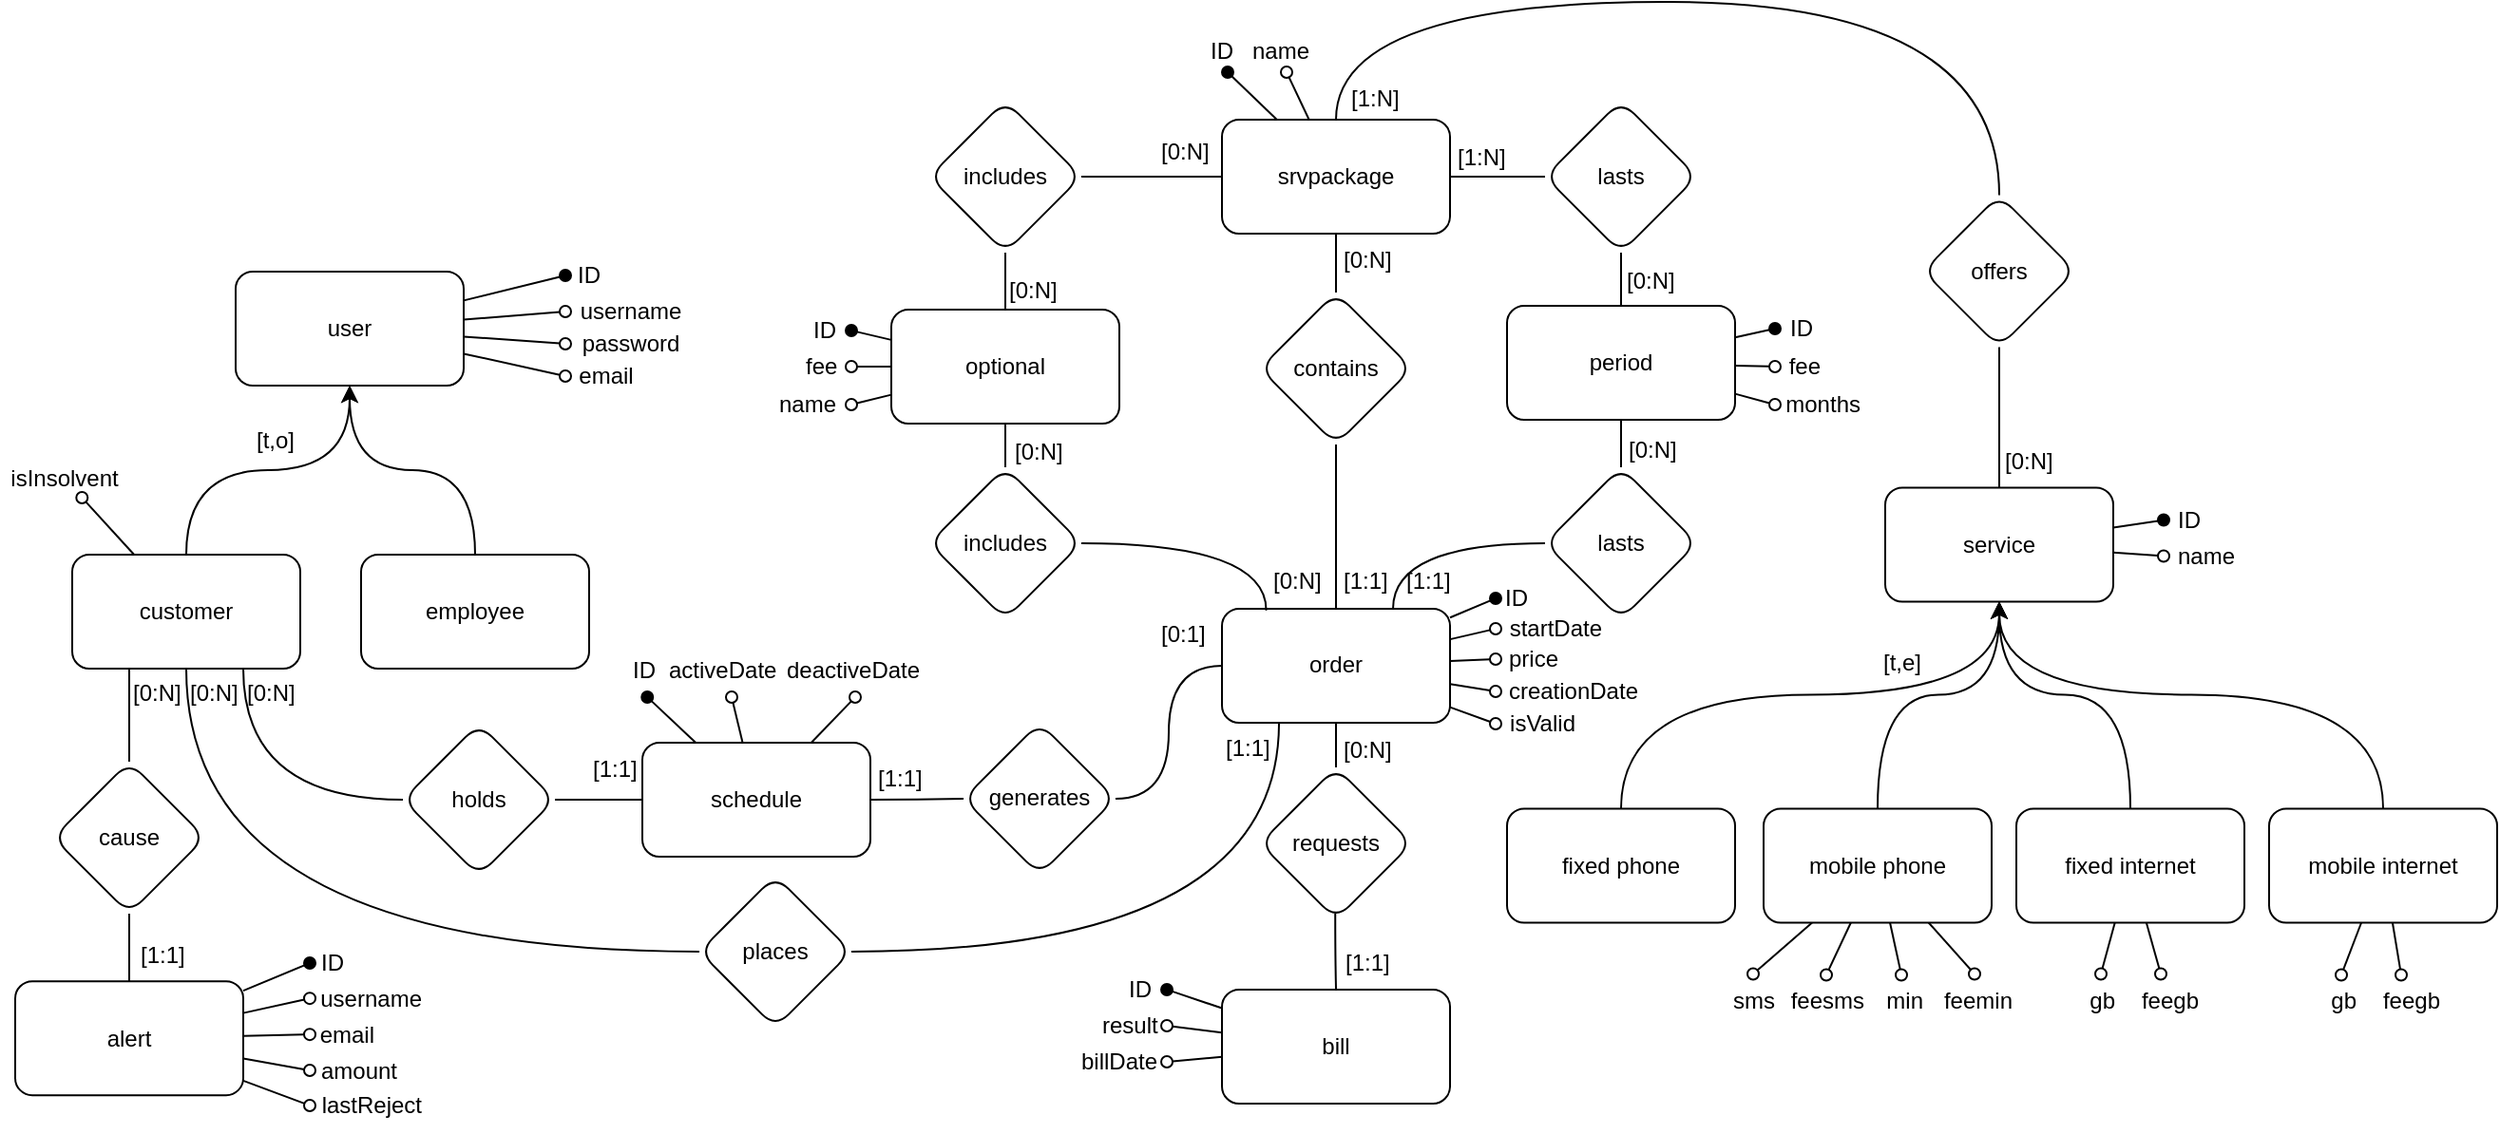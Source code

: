 <mxfile version="18.1.2" type="device"><diagram id="in1XAr53rjcwcbyY-bEj" name="Page-1"><mxGraphModel dx="1964" dy="2612" grid="0" gridSize="10" guides="1" tooltips="1" connect="1" arrows="1" fold="1" page="0" pageScale="1" pageWidth="827" pageHeight="1169" math="0" shadow="0"><root><mxCell id="0"/><mxCell id="1" parent="0"/><mxCell id="xmVivK7fEhIzidxXb6pP-28" style="edgeStyle=none;rounded=0;orthogonalLoop=1;jettySize=auto;html=1;entryX=0;entryY=0.5;entryDx=0;entryDy=0;endArrow=oval;endFill=1;sketch=0;" parent="1" source="wDjXMb7tnawbh3kvg1bC-4" target="xmVivK7fEhIzidxXb6pP-23" edge="1"><mxGeometry relative="1" as="geometry"/></mxCell><mxCell id="xmVivK7fEhIzidxXb6pP-32" value="" style="edgeStyle=none;rounded=0;orthogonalLoop=1;jettySize=auto;html=1;endArrow=oval;endFill=0;entryX=0;entryY=0.5;entryDx=0;entryDy=0;sketch=0;" parent="1" source="wDjXMb7tnawbh3kvg1bC-4" target="xmVivK7fEhIzidxXb6pP-29" edge="1"><mxGeometry relative="1" as="geometry"/></mxCell><mxCell id="xmVivK7fEhIzidxXb6pP-37" style="edgeStyle=none;rounded=0;orthogonalLoop=1;jettySize=auto;html=1;endArrow=oval;endFill=0;entryX=0;entryY=0.5;entryDx=0;entryDy=0;sketch=0;" parent="1" source="wDjXMb7tnawbh3kvg1bC-4" target="xmVivK7fEhIzidxXb6pP-34" edge="1"><mxGeometry relative="1" as="geometry"/></mxCell><mxCell id="xmVivK7fEhIzidxXb6pP-38" style="edgeStyle=none;rounded=0;orthogonalLoop=1;jettySize=auto;html=1;entryX=0;entryY=0.5;entryDx=0;entryDy=0;endArrow=oval;endFill=0;sketch=0;" parent="1" source="wDjXMb7tnawbh3kvg1bC-4" target="xmVivK7fEhIzidxXb6pP-35" edge="1"><mxGeometry relative="1" as="geometry"/></mxCell><mxCell id="wDjXMb7tnawbh3kvg1bC-4" value="user" style="rounded=1;whiteSpace=wrap;html=1;sketch=0;" parent="1" vertex="1"><mxGeometry x="102" y="-731" width="120" height="60" as="geometry"/></mxCell><mxCell id="wDjXMb7tnawbh3kvg1bC-11" style="edgeStyle=orthogonalEdgeStyle;rounded=1;orthogonalLoop=1;jettySize=auto;html=1;curved=1;sketch=0;" parent="1" source="wDjXMb7tnawbh3kvg1bC-5" target="wDjXMb7tnawbh3kvg1bC-4" edge="1"><mxGeometry relative="1" as="geometry"/></mxCell><mxCell id="xmVivK7fEhIzidxXb6pP-41" style="edgeStyle=none;rounded=0;orthogonalLoop=1;jettySize=auto;html=1;endArrow=oval;endFill=0;sketch=0;" parent="1" source="wDjXMb7tnawbh3kvg1bC-5" target="xmVivK7fEhIzidxXb6pP-40" edge="1"><mxGeometry relative="1" as="geometry"/></mxCell><mxCell id="wDjXMb7tnawbh3kvg1bC-5" value="customer" style="rounded=1;whiteSpace=wrap;html=1;sketch=0;" parent="1" vertex="1"><mxGeometry x="16" y="-582" width="120" height="60" as="geometry"/></mxCell><mxCell id="wDjXMb7tnawbh3kvg1bC-10" value="" style="edgeStyle=orthogonalEdgeStyle;rounded=1;orthogonalLoop=1;jettySize=auto;html=1;endArrow=classic;endFill=1;curved=1;sketch=0;" parent="1" source="wDjXMb7tnawbh3kvg1bC-6" target="wDjXMb7tnawbh3kvg1bC-4" edge="1"><mxGeometry relative="1" as="geometry"><mxPoint x="291" y="-214" as="targetPoint"/></mxGeometry></mxCell><mxCell id="xmVivK7fEhIzidxXb6pP-100" style="edgeStyle=none;rounded=0;orthogonalLoop=1;jettySize=auto;html=1;entryX=0.5;entryY=1;entryDx=0;entryDy=0;endArrow=oval;endFill=1;sketch=0;" parent="1" source="wDjXMb7tnawbh3kvg1bC-12" target="xmVivK7fEhIzidxXb6pP-97" edge="1"><mxGeometry relative="1" as="geometry"/></mxCell><mxCell id="xmVivK7fEhIzidxXb6pP-101" style="edgeStyle=none;rounded=0;orthogonalLoop=1;jettySize=auto;html=1;entryX=0.5;entryY=1;entryDx=0;entryDy=0;endArrow=oval;endFill=0;sketch=0;" parent="1" source="wDjXMb7tnawbh3kvg1bC-12" target="xmVivK7fEhIzidxXb6pP-98" edge="1"><mxGeometry relative="1" as="geometry"/></mxCell><mxCell id="nfv49SI2VfXVdlehEL5U-1" style="edgeStyle=orthogonalEdgeStyle;orthogonalLoop=1;jettySize=auto;html=1;curved=1;endArrow=none;endFill=0;exitX=0.5;exitY=0;exitDx=0;exitDy=0;sketch=0;" edge="1" parent="1" source="wDjXMb7tnawbh3kvg1bC-12" target="wDjXMb7tnawbh3kvg1bC-26"><mxGeometry relative="1" as="geometry"><Array as="points"><mxPoint x="681" y="-873"/><mxPoint x="1030" y="-873"/></Array></mxGeometry></mxCell><mxCell id="wDjXMb7tnawbh3kvg1bC-12" value="srvpackage" style="rounded=1;whiteSpace=wrap;html=1;sketch=0;" parent="1" vertex="1"><mxGeometry x="621" y="-811" width="120" height="60" as="geometry"/></mxCell><mxCell id="xmVivK7fEhIzidxXb6pP-110" style="rounded=0;sketch=0;orthogonalLoop=1;jettySize=auto;html=1;entryX=0;entryY=0.5;entryDx=0;entryDy=0;endArrow=oval;endFill=1;" parent="1" source="wDjXMb7tnawbh3kvg1bC-13" target="xmVivK7fEhIzidxXb6pP-107" edge="1"><mxGeometry relative="1" as="geometry"/></mxCell><mxCell id="xmVivK7fEhIzidxXb6pP-111" style="edgeStyle=none;rounded=0;sketch=0;orthogonalLoop=1;jettySize=auto;html=1;entryX=0;entryY=0.5;entryDx=0;entryDy=0;endArrow=oval;endFill=0;" parent="1" source="wDjXMb7tnawbh3kvg1bC-13" target="xmVivK7fEhIzidxXb6pP-109" edge="1"><mxGeometry relative="1" as="geometry"/></mxCell><mxCell id="wDjXMb7tnawbh3kvg1bC-13" value="service" style="rounded=1;whiteSpace=wrap;html=1;sketch=0;" parent="1" vertex="1"><mxGeometry x="970" y="-617.25" width="120" height="60" as="geometry"/></mxCell><mxCell id="xmVivK7fEhIzidxXb6pP-94" style="edgeStyle=none;rounded=0;orthogonalLoop=1;jettySize=auto;html=1;entryX=1;entryY=0.5;entryDx=0;entryDy=0;endArrow=oval;endFill=1;sketch=0;" parent="1" source="wDjXMb7tnawbh3kvg1bC-14" target="xmVivK7fEhIzidxXb6pP-91" edge="1"><mxGeometry relative="1" as="geometry"/></mxCell><mxCell id="xmVivK7fEhIzidxXb6pP-95" style="edgeStyle=none;rounded=0;orthogonalLoop=1;jettySize=auto;html=1;entryX=1;entryY=0.5;entryDx=0;entryDy=0;endArrow=oval;endFill=0;sketch=0;" parent="1" source="wDjXMb7tnawbh3kvg1bC-14" target="xmVivK7fEhIzidxXb6pP-93" edge="1"><mxGeometry relative="1" as="geometry"/></mxCell><mxCell id="xmVivK7fEhIzidxXb6pP-96" style="edgeStyle=none;rounded=0;orthogonalLoop=1;jettySize=auto;html=1;entryX=1;entryY=0.5;entryDx=0;entryDy=0;endArrow=oval;endFill=0;sketch=0;" parent="1" source="wDjXMb7tnawbh3kvg1bC-14" target="xmVivK7fEhIzidxXb6pP-92" edge="1"><mxGeometry relative="1" as="geometry"/></mxCell><mxCell id="wDjXMb7tnawbh3kvg1bC-14" value="optional" style="rounded=1;whiteSpace=wrap;html=1;sketch=0;" parent="1" vertex="1"><mxGeometry x="447" y="-711" width="120" height="60" as="geometry"/></mxCell><mxCell id="xmVivK7fEhIzidxXb6pP-84" style="edgeStyle=none;rounded=0;orthogonalLoop=1;jettySize=auto;html=1;entryX=0;entryY=0.5;entryDx=0;entryDy=0;endArrow=oval;endFill=1;sketch=0;" parent="1" source="wDjXMb7tnawbh3kvg1bC-15" target="xmVivK7fEhIzidxXb6pP-81" edge="1"><mxGeometry relative="1" as="geometry"/></mxCell><mxCell id="xmVivK7fEhIzidxXb6pP-85" style="edgeStyle=none;rounded=0;orthogonalLoop=1;jettySize=auto;html=1;entryX=0;entryY=0.5;entryDx=0;entryDy=0;endArrow=oval;endFill=0;sketch=0;" parent="1" source="wDjXMb7tnawbh3kvg1bC-15" target="xmVivK7fEhIzidxXb6pP-82" edge="1"><mxGeometry relative="1" as="geometry"/></mxCell><mxCell id="xmVivK7fEhIzidxXb6pP-86" style="edgeStyle=none;rounded=0;orthogonalLoop=1;jettySize=auto;html=1;entryX=0;entryY=0.5;entryDx=0;entryDy=0;endArrow=oval;endFill=0;sketch=0;" parent="1" source="wDjXMb7tnawbh3kvg1bC-15" target="xmVivK7fEhIzidxXb6pP-83" edge="1"><mxGeometry relative="1" as="geometry"/></mxCell><mxCell id="wDjXMb7tnawbh3kvg1bC-15" value="period" style="rounded=1;whiteSpace=wrap;html=1;sketch=0;" parent="1" vertex="1"><mxGeometry x="771" y="-713" width="120" height="60" as="geometry"/></mxCell><mxCell id="wDjXMb7tnawbh3kvg1bC-35" value="" style="edgeStyle=orthogonalEdgeStyle;rounded=1;orthogonalLoop=1;jettySize=auto;html=1;endArrow=none;endFill=0;exitX=0.75;exitY=0;exitDx=0;exitDy=0;curved=1;sketch=0;" parent="1" source="wDjXMb7tnawbh3kvg1bC-17" target="wDjXMb7tnawbh3kvg1bC-34" edge="1"><mxGeometry relative="1" as="geometry"><mxPoint x="741" y="-588" as="sourcePoint"/></mxGeometry></mxCell><mxCell id="wDjXMb7tnawbh3kvg1bC-41" value="" style="edgeStyle=orthogonalEdgeStyle;rounded=1;orthogonalLoop=1;jettySize=auto;html=1;endArrow=none;endFill=0;curved=1;sketch=0;" parent="1" source="wDjXMb7tnawbh3kvg1bC-17" target="wDjXMb7tnawbh3kvg1bC-40" edge="1"><mxGeometry relative="1" as="geometry"><mxPoint x="680.957" y="-618" as="sourcePoint"/></mxGeometry></mxCell><mxCell id="xmVivK7fEhIzidxXb6pP-74" style="edgeStyle=none;rounded=0;orthogonalLoop=1;jettySize=auto;html=1;entryX=0;entryY=0.5;entryDx=0;entryDy=0;endArrow=oval;endFill=1;sketch=0;" parent="1" source="wDjXMb7tnawbh3kvg1bC-17" target="xmVivK7fEhIzidxXb6pP-66" edge="1"><mxGeometry relative="1" as="geometry"/></mxCell><mxCell id="xmVivK7fEhIzidxXb6pP-77" style="edgeStyle=none;rounded=0;orthogonalLoop=1;jettySize=auto;html=1;entryX=0;entryY=0.5;entryDx=0;entryDy=0;endArrow=oval;endFill=0;sketch=0;" parent="1" source="wDjXMb7tnawbh3kvg1bC-17" target="xmVivK7fEhIzidxXb6pP-68" edge="1"><mxGeometry relative="1" as="geometry"/></mxCell><mxCell id="xmVivK7fEhIzidxXb6pP-78" style="edgeStyle=none;rounded=0;orthogonalLoop=1;jettySize=auto;html=1;entryX=0;entryY=0.5;entryDx=0;entryDy=0;endArrow=oval;endFill=0;sketch=0;" parent="1" source="wDjXMb7tnawbh3kvg1bC-17" target="xmVivK7fEhIzidxXb6pP-69" edge="1"><mxGeometry relative="1" as="geometry"/></mxCell><mxCell id="xmVivK7fEhIzidxXb6pP-79" style="edgeStyle=none;rounded=0;orthogonalLoop=1;jettySize=auto;html=1;entryX=0;entryY=0.5;entryDx=0;entryDy=0;endArrow=oval;endFill=0;sketch=0;" parent="1" source="wDjXMb7tnawbh3kvg1bC-17" target="xmVivK7fEhIzidxXb6pP-70" edge="1"><mxGeometry relative="1" as="geometry"/></mxCell><mxCell id="xmVivK7fEhIzidxXb6pP-80" style="edgeStyle=none;rounded=0;orthogonalLoop=1;jettySize=auto;html=1;entryX=0;entryY=0.5;entryDx=0;entryDy=0;endArrow=oval;endFill=0;sketch=0;" parent="1" source="wDjXMb7tnawbh3kvg1bC-17" target="xmVivK7fEhIzidxXb6pP-73" edge="1"><mxGeometry relative="1" as="geometry"/></mxCell><mxCell id="wDjXMb7tnawbh3kvg1bC-17" value="order" style="rounded=1;whiteSpace=wrap;html=1;sketch=0;" parent="1" vertex="1"><mxGeometry x="621.01" y="-553.51" width="120" height="60" as="geometry"/></mxCell><mxCell id="xmVivK7fEhIzidxXb6pP-58" style="edgeStyle=none;rounded=0;orthogonalLoop=1;jettySize=auto;html=1;entryX=1;entryY=0.5;entryDx=0;entryDy=0;endArrow=oval;endFill=1;sketch=0;" parent="1" source="wDjXMb7tnawbh3kvg1bC-19" target="xmVivK7fEhIzidxXb6pP-54" edge="1"><mxGeometry relative="1" as="geometry"/></mxCell><mxCell id="xmVivK7fEhIzidxXb6pP-59" style="edgeStyle=none;rounded=0;orthogonalLoop=1;jettySize=auto;html=1;endArrow=oval;endFill=0;entryX=1;entryY=0.5;entryDx=0;entryDy=0;sketch=0;" parent="1" source="wDjXMb7tnawbh3kvg1bC-19" target="xmVivK7fEhIzidxXb6pP-55" edge="1"><mxGeometry relative="1" as="geometry"/></mxCell><mxCell id="xmVivK7fEhIzidxXb6pP-60" style="edgeStyle=none;rounded=0;orthogonalLoop=1;jettySize=auto;html=1;entryX=1;entryY=0.5;entryDx=0;entryDy=0;endArrow=oval;endFill=0;sketch=0;" parent="1" source="wDjXMb7tnawbh3kvg1bC-19" target="xmVivK7fEhIzidxXb6pP-57" edge="1"><mxGeometry relative="1" as="geometry"/></mxCell><mxCell id="wDjXMb7tnawbh3kvg1bC-19" value="bill" style="rounded=1;whiteSpace=wrap;html=1;sketch=0;" parent="1" vertex="1"><mxGeometry x="621.01" y="-353" width="120" height="60" as="geometry"/></mxCell><mxCell id="wDjXMb7tnawbh3kvg1bC-25" value="" style="edgeStyle=orthogonalEdgeStyle;rounded=1;orthogonalLoop=1;jettySize=auto;html=1;endArrow=none;endFill=0;curved=1;sketch=0;" parent="1" source="wDjXMb7tnawbh3kvg1bC-23" target="wDjXMb7tnawbh3kvg1bC-15" edge="1"><mxGeometry relative="1" as="geometry"/></mxCell><mxCell id="wDjXMb7tnawbh3kvg1bC-30" value="" style="edgeStyle=orthogonalEdgeStyle;rounded=1;orthogonalLoop=1;jettySize=auto;html=1;endArrow=none;endFill=0;curved=1;sketch=0;" parent="1" source="wDjXMb7tnawbh3kvg1bC-23" target="wDjXMb7tnawbh3kvg1bC-12" edge="1"><mxGeometry relative="1" as="geometry"><mxPoint x="784" y="-861" as="targetPoint"/></mxGeometry></mxCell><mxCell id="wDjXMb7tnawbh3kvg1bC-23" value="lasts" style="rhombus;whiteSpace=wrap;html=1;rounded=1;sketch=0;" parent="1" vertex="1"><mxGeometry x="791" y="-821" width="80" height="80" as="geometry"/></mxCell><mxCell id="wDjXMb7tnawbh3kvg1bC-108" style="edgeStyle=orthogonalEdgeStyle;rounded=1;orthogonalLoop=1;jettySize=auto;html=1;endArrow=none;endFill=0;curved=1;sketch=0;" parent="1" source="wDjXMb7tnawbh3kvg1bC-26" target="wDjXMb7tnawbh3kvg1bC-13" edge="1"><mxGeometry relative="1" as="geometry"/></mxCell><mxCell id="wDjXMb7tnawbh3kvg1bC-26" value="offers" style="rhombus;whiteSpace=wrap;html=1;rounded=1;sketch=0;" parent="1" vertex="1"><mxGeometry x="990" y="-771.25" width="80" height="80" as="geometry"/></mxCell><mxCell id="wDjXMb7tnawbh3kvg1bC-32" style="edgeStyle=orthogonalEdgeStyle;rounded=1;orthogonalLoop=1;jettySize=auto;html=1;endArrow=none;endFill=0;curved=1;sketch=0;" parent="1" source="wDjXMb7tnawbh3kvg1bC-31" target="wDjXMb7tnawbh3kvg1bC-12" edge="1"><mxGeometry relative="1" as="geometry"/></mxCell><mxCell id="wDjXMb7tnawbh3kvg1bC-33" style="edgeStyle=orthogonalEdgeStyle;rounded=1;orthogonalLoop=1;jettySize=auto;html=1;endArrow=none;endFill=0;curved=1;sketch=0;" parent="1" source="wDjXMb7tnawbh3kvg1bC-31" target="wDjXMb7tnawbh3kvg1bC-14" edge="1"><mxGeometry relative="1" as="geometry"/></mxCell><mxCell id="wDjXMb7tnawbh3kvg1bC-31" value="includes" style="rhombus;whiteSpace=wrap;html=1;rounded=1;sketch=0;" parent="1" vertex="1"><mxGeometry x="467" y="-821" width="80" height="80" as="geometry"/></mxCell><mxCell id="wDjXMb7tnawbh3kvg1bC-36" style="edgeStyle=orthogonalEdgeStyle;rounded=1;orthogonalLoop=1;jettySize=auto;html=1;endArrow=none;endFill=0;curved=1;sketch=0;" parent="1" source="wDjXMb7tnawbh3kvg1bC-34" target="wDjXMb7tnawbh3kvg1bC-15" edge="1"><mxGeometry relative="1" as="geometry"/></mxCell><mxCell id="wDjXMb7tnawbh3kvg1bC-34" value="lasts" style="rhombus;whiteSpace=wrap;html=1;rounded=1;sketch=0;" parent="1" vertex="1"><mxGeometry x="791" y="-628" width="80" height="80" as="geometry"/></mxCell><mxCell id="wDjXMb7tnawbh3kvg1bC-39" style="edgeStyle=orthogonalEdgeStyle;rounded=1;orthogonalLoop=1;jettySize=auto;html=1;endArrow=none;endFill=0;entryX=0.194;entryY=0.014;entryDx=0;entryDy=0;entryPerimeter=0;curved=1;sketch=0;" parent="1" source="wDjXMb7tnawbh3kvg1bC-37" target="wDjXMb7tnawbh3kvg1bC-17" edge="1"><mxGeometry relative="1" as="geometry"><mxPoint x="621" y="-588" as="targetPoint"/></mxGeometry></mxCell><mxCell id="wDjXMb7tnawbh3kvg1bC-75" style="edgeStyle=orthogonalEdgeStyle;rounded=1;orthogonalLoop=1;jettySize=auto;html=1;endArrow=none;endFill=0;curved=1;sketch=0;" parent="1" source="wDjXMb7tnawbh3kvg1bC-37" target="wDjXMb7tnawbh3kvg1bC-14" edge="1"><mxGeometry relative="1" as="geometry"/></mxCell><mxCell id="wDjXMb7tnawbh3kvg1bC-37" value="includes" style="rhombus;whiteSpace=wrap;html=1;rounded=1;sketch=0;direction=south;" parent="1" vertex="1"><mxGeometry x="467" y="-628" width="80" height="80" as="geometry"/></mxCell><mxCell id="wDjXMb7tnawbh3kvg1bC-42" style="edgeStyle=orthogonalEdgeStyle;rounded=1;orthogonalLoop=1;jettySize=auto;html=1;endArrow=none;endFill=0;curved=1;sketch=0;" parent="1" source="wDjXMb7tnawbh3kvg1bC-40" target="wDjXMb7tnawbh3kvg1bC-12" edge="1"><mxGeometry relative="1" as="geometry"/></mxCell><mxCell id="wDjXMb7tnawbh3kvg1bC-40" value="contains" style="rhombus;whiteSpace=wrap;html=1;rounded=1;sketch=0;" parent="1" vertex="1"><mxGeometry x="641" y="-720" width="80" height="80" as="geometry"/></mxCell><mxCell id="wDjXMb7tnawbh3kvg1bC-111" style="edgeStyle=orthogonalEdgeStyle;rounded=1;orthogonalLoop=1;jettySize=auto;html=1;endArrow=none;endFill=0;curved=1;sketch=0;" parent="1" source="wDjXMb7tnawbh3kvg1bC-43" target="wDjXMb7tnawbh3kvg1bC-5" edge="1"><mxGeometry relative="1" as="geometry"/></mxCell><mxCell id="wDjXMb7tnawbh3kvg1bC-113" style="edgeStyle=orthogonalEdgeStyle;rounded=1;orthogonalLoop=1;jettySize=auto;html=1;endArrow=none;endFill=0;entryX=0.25;entryY=1;entryDx=0;entryDy=0;curved=1;sketch=0;" parent="1" source="wDjXMb7tnawbh3kvg1bC-43" target="wDjXMb7tnawbh3kvg1bC-17" edge="1"><mxGeometry relative="1" as="geometry"/></mxCell><mxCell id="wDjXMb7tnawbh3kvg1bC-43" value="places" style="rhombus;whiteSpace=wrap;html=1;rounded=1;sketch=0;" parent="1" vertex="1"><mxGeometry x="346" y="-413" width="80" height="80" as="geometry"/></mxCell><mxCell id="wDjXMb7tnawbh3kvg1bC-51" value="" style="edgeStyle=orthogonalEdgeStyle;rounded=1;orthogonalLoop=1;jettySize=auto;html=1;endArrow=none;endFill=0;curved=1;sketch=0;entryX=0.5;entryY=0;entryDx=0;entryDy=0;exitX=0.495;exitY=0.961;exitDx=0;exitDy=0;exitPerimeter=0;" parent="1" source="wDjXMb7tnawbh3kvg1bC-49" target="wDjXMb7tnawbh3kvg1bC-19" edge="1"><mxGeometry relative="1" as="geometry"><mxPoint x="635" y="-369" as="sourcePoint"/></mxGeometry></mxCell><mxCell id="wDjXMb7tnawbh3kvg1bC-114" style="edgeStyle=orthogonalEdgeStyle;rounded=1;orthogonalLoop=1;jettySize=auto;html=1;endArrow=none;endFill=0;curved=1;sketch=0;" parent="1" source="wDjXMb7tnawbh3kvg1bC-49" target="wDjXMb7tnawbh3kvg1bC-17" edge="1"><mxGeometry relative="1" as="geometry"/></mxCell><mxCell id="wDjXMb7tnawbh3kvg1bC-49" value="requests" style="rhombus;whiteSpace=wrap;html=1;rounded=1;sketch=0;" parent="1" vertex="1"><mxGeometry x="641.01" y="-470" width="80" height="80" as="geometry"/></mxCell><mxCell id="wDjXMb7tnawbh3kvg1bC-132" style="edgeStyle=orthogonalEdgeStyle;rounded=1;orthogonalLoop=1;jettySize=auto;html=1;endArrow=none;endFill=0;entryX=0;entryY=0.5;entryDx=0;entryDy=0;curved=1;sketch=0;" parent="1" source="wDjXMb7tnawbh3kvg1bC-52" target="wDjXMb7tnawbh3kvg1bC-17" edge="1"><mxGeometry relative="1" as="geometry"><mxPoint x="626" y="-416" as="targetPoint"/></mxGeometry></mxCell><mxCell id="wDjXMb7tnawbh3kvg1bC-52" value="generates" style="rhombus;whiteSpace=wrap;html=1;rounded=1;sketch=0;" parent="1" vertex="1"><mxGeometry x="485" y="-493.51" width="80" height="80" as="geometry"/></mxCell><mxCell id="wDjXMb7tnawbh3kvg1bC-117" style="edgeStyle=orthogonalEdgeStyle;rounded=1;orthogonalLoop=1;jettySize=auto;html=1;endArrow=none;endFill=0;curved=1;sketch=0;" parent="1" source="wDjXMb7tnawbh3kvg1bC-54" target="wDjXMb7tnawbh3kvg1bC-52" edge="1"><mxGeometry relative="1" as="geometry"/></mxCell><mxCell id="xmVivK7fEhIzidxXb6pP-63" style="edgeStyle=none;rounded=0;orthogonalLoop=1;jettySize=auto;html=1;entryX=0.5;entryY=1;entryDx=0;entryDy=0;endArrow=oval;endFill=1;sketch=0;" parent="1" source="wDjXMb7tnawbh3kvg1bC-54" target="xmVivK7fEhIzidxXb6pP-56" edge="1"><mxGeometry relative="1" as="geometry"/></mxCell><mxCell id="xmVivK7fEhIzidxXb6pP-64" style="edgeStyle=none;rounded=0;orthogonalLoop=1;jettySize=auto;html=1;endArrow=oval;endFill=0;sketch=0;" parent="1" source="wDjXMb7tnawbh3kvg1bC-54" target="xmVivK7fEhIzidxXb6pP-61" edge="1"><mxGeometry relative="1" as="geometry"/></mxCell><mxCell id="xmVivK7fEhIzidxXb6pP-65" style="edgeStyle=none;rounded=0;orthogonalLoop=1;jettySize=auto;html=1;entryX=0.5;entryY=1;entryDx=0;entryDy=0;endArrow=oval;endFill=0;sketch=0;" parent="1" source="wDjXMb7tnawbh3kvg1bC-54" target="xmVivK7fEhIzidxXb6pP-62" edge="1"><mxGeometry relative="1" as="geometry"/></mxCell><mxCell id="wDjXMb7tnawbh3kvg1bC-54" value="schedule" style="whiteSpace=wrap;html=1;rounded=1;sketch=0;" parent="1" vertex="1"><mxGeometry x="316" y="-483" width="120" height="60" as="geometry"/></mxCell><mxCell id="wDjXMb7tnawbh3kvg1bC-58" style="edgeStyle=orthogonalEdgeStyle;rounded=1;orthogonalLoop=1;jettySize=auto;html=1;endArrow=none;endFill=0;curved=1;sketch=0;" parent="1" source="wDjXMb7tnawbh3kvg1bC-56" target="wDjXMb7tnawbh3kvg1bC-54" edge="1"><mxGeometry relative="1" as="geometry"/></mxCell><mxCell id="wDjXMb7tnawbh3kvg1bC-133" style="edgeStyle=orthogonalEdgeStyle;rounded=1;orthogonalLoop=1;jettySize=auto;html=1;entryX=0.75;entryY=1;entryDx=0;entryDy=0;endArrow=none;endFill=0;curved=1;sketch=0;" parent="1" source="wDjXMb7tnawbh3kvg1bC-56" target="wDjXMb7tnawbh3kvg1bC-5" edge="1"><mxGeometry relative="1" as="geometry"/></mxCell><mxCell id="wDjXMb7tnawbh3kvg1bC-56" value="holds" style="rhombus;whiteSpace=wrap;html=1;rounded=1;sketch=0;" parent="1" vertex="1"><mxGeometry x="190" y="-493" width="80" height="80" as="geometry"/></mxCell><mxCell id="wDjXMb7tnawbh3kvg1bC-66" value="" style="edgeStyle=orthogonalEdgeStyle;rounded=1;orthogonalLoop=1;jettySize=auto;html=1;endArrow=none;endFill=0;curved=1;sketch=0;exitX=0.5;exitY=0;exitDx=0;exitDy=0;" parent="1" source="wDjXMb7tnawbh3kvg1bC-61" target="wDjXMb7tnawbh3kvg1bC-65" edge="1"><mxGeometry relative="1" as="geometry"/></mxCell><mxCell id="xmVivK7fEhIzidxXb6pP-49" style="edgeStyle=none;rounded=0;orthogonalLoop=1;jettySize=auto;html=1;entryX=0;entryY=0.5;entryDx=0;entryDy=0;endArrow=oval;endFill=1;sketch=0;" parent="1" source="wDjXMb7tnawbh3kvg1bC-61" target="xmVivK7fEhIzidxXb6pP-47" edge="1"><mxGeometry relative="1" as="geometry"/></mxCell><mxCell id="xmVivK7fEhIzidxXb6pP-50" style="edgeStyle=none;rounded=0;orthogonalLoop=1;jettySize=auto;html=1;endArrow=oval;endFill=0;entryX=0;entryY=0.5;entryDx=0;entryDy=0;sketch=0;" parent="1" source="wDjXMb7tnawbh3kvg1bC-61" target="xmVivK7fEhIzidxXb6pP-43" edge="1"><mxGeometry relative="1" as="geometry"/></mxCell><mxCell id="xmVivK7fEhIzidxXb6pP-51" style="edgeStyle=none;rounded=0;orthogonalLoop=1;jettySize=auto;html=1;entryX=0;entryY=0.5;entryDx=0;entryDy=0;endArrow=oval;endFill=0;sketch=0;" parent="1" source="wDjXMb7tnawbh3kvg1bC-61" target="xmVivK7fEhIzidxXb6pP-48" edge="1"><mxGeometry relative="1" as="geometry"/></mxCell><mxCell id="xmVivK7fEhIzidxXb6pP-52" style="edgeStyle=none;rounded=0;orthogonalLoop=1;jettySize=auto;html=1;entryX=0;entryY=0.5;entryDx=0;entryDy=0;endArrow=oval;endFill=0;sketch=0;" parent="1" source="wDjXMb7tnawbh3kvg1bC-61" target="xmVivK7fEhIzidxXb6pP-44" edge="1"><mxGeometry relative="1" as="geometry"/></mxCell><mxCell id="xmVivK7fEhIzidxXb6pP-53" style="edgeStyle=none;rounded=0;orthogonalLoop=1;jettySize=auto;html=1;endArrow=oval;endFill=0;entryX=0;entryY=0.5;entryDx=0;entryDy=0;sketch=0;" parent="1" source="wDjXMb7tnawbh3kvg1bC-61" target="xmVivK7fEhIzidxXb6pP-45" edge="1"><mxGeometry relative="1" as="geometry"/></mxCell><mxCell id="wDjXMb7tnawbh3kvg1bC-61" value="alert" style="whiteSpace=wrap;html=1;rounded=1;sketch=0;" parent="1" vertex="1"><mxGeometry x="-14.0" y="-357.42" width="120" height="60" as="geometry"/></mxCell><mxCell id="wDjXMb7tnawbh3kvg1bC-134" style="edgeStyle=orthogonalEdgeStyle;rounded=1;orthogonalLoop=1;jettySize=auto;html=1;entryX=0.25;entryY=1;entryDx=0;entryDy=0;endArrow=none;endFill=0;curved=1;sketch=0;" parent="1" source="wDjXMb7tnawbh3kvg1bC-65" target="wDjXMb7tnawbh3kvg1bC-5" edge="1"><mxGeometry relative="1" as="geometry"/></mxCell><mxCell id="wDjXMb7tnawbh3kvg1bC-65" value="cause" style="rhombus;whiteSpace=wrap;html=1;rounded=1;sketch=0;" parent="1" vertex="1"><mxGeometry x="6" y="-473" width="80" height="80" as="geometry"/></mxCell><mxCell id="wDjXMb7tnawbh3kvg1bC-6" value="employee" style="rounded=1;whiteSpace=wrap;html=1;sketch=0;" parent="1" vertex="1"><mxGeometry x="168" y="-582" width="120" height="60" as="geometry"/></mxCell><mxCell id="xmVivK7fEhIzidxXb6pP-103" style="edgeStyle=orthogonalEdgeStyle;curved=1;rounded=0;sketch=0;orthogonalLoop=1;jettySize=auto;html=1;endArrow=classic;endFill=1;" parent="1" source="wDjXMb7tnawbh3kvg1bC-82" target="wDjXMb7tnawbh3kvg1bC-13" edge="1"><mxGeometry relative="1" as="geometry"><Array as="points"><mxPoint x="831" y="-508.25"/><mxPoint x="1030" y="-508.25"/></Array></mxGeometry></mxCell><mxCell id="wDjXMb7tnawbh3kvg1bC-82" value="fixed phone" style="rounded=1;whiteSpace=wrap;html=1;sketch=0;" parent="1" vertex="1"><mxGeometry x="771" y="-448.25" width="120" height="60" as="geometry"/></mxCell><mxCell id="xmVivK7fEhIzidxXb6pP-102" style="edgeStyle=orthogonalEdgeStyle;rounded=0;orthogonalLoop=1;jettySize=auto;html=1;endArrow=classic;endFill=1;sketch=0;curved=1;" parent="1" source="wDjXMb7tnawbh3kvg1bC-84" target="wDjXMb7tnawbh3kvg1bC-13" edge="1"><mxGeometry relative="1" as="geometry"><Array as="points"><mxPoint x="966" y="-508.25"/><mxPoint x="1030" y="-508.25"/></Array></mxGeometry></mxCell><mxCell id="xmVivK7fEhIzidxXb6pP-123" style="edgeStyle=none;rounded=0;sketch=0;orthogonalLoop=1;jettySize=auto;html=1;entryX=0.5;entryY=0;entryDx=0;entryDy=0;endArrow=oval;endFill=0;" parent="1" source="wDjXMb7tnawbh3kvg1bC-84" target="xmVivK7fEhIzidxXb6pP-106" edge="1"><mxGeometry relative="1" as="geometry"/></mxCell><mxCell id="xmVivK7fEhIzidxXb6pP-124" style="edgeStyle=none;rounded=0;sketch=0;orthogonalLoop=1;jettySize=auto;html=1;entryX=0.5;entryY=0;entryDx=0;entryDy=0;endArrow=oval;endFill=0;" parent="1" source="wDjXMb7tnawbh3kvg1bC-84" target="xmVivK7fEhIzidxXb6pP-118" edge="1"><mxGeometry relative="1" as="geometry"/></mxCell><mxCell id="xmVivK7fEhIzidxXb6pP-127" style="edgeStyle=none;rounded=0;sketch=0;orthogonalLoop=1;jettySize=auto;html=1;entryX=0.5;entryY=0;entryDx=0;entryDy=0;endArrow=oval;endFill=0;" parent="1" source="wDjXMb7tnawbh3kvg1bC-84" target="xmVivK7fEhIzidxXb6pP-125" edge="1"><mxGeometry relative="1" as="geometry"/></mxCell><mxCell id="xmVivK7fEhIzidxXb6pP-128" style="edgeStyle=none;rounded=0;sketch=0;orthogonalLoop=1;jettySize=auto;html=1;entryX=0.5;entryY=0;entryDx=0;entryDy=0;endArrow=oval;endFill=0;" parent="1" source="wDjXMb7tnawbh3kvg1bC-84" target="xmVivK7fEhIzidxXb6pP-126" edge="1"><mxGeometry relative="1" as="geometry"/></mxCell><mxCell id="wDjXMb7tnawbh3kvg1bC-84" value="mobile phone" style="rounded=1;whiteSpace=wrap;html=1;sketch=0;" parent="1" vertex="1"><mxGeometry x="906" y="-448.25" width="120" height="60" as="geometry"/></mxCell><mxCell id="xmVivK7fEhIzidxXb6pP-104" style="edgeStyle=orthogonalEdgeStyle;curved=1;rounded=0;sketch=0;orthogonalLoop=1;jettySize=auto;html=1;endArrow=classic;endFill=1;" parent="1" source="wDjXMb7tnawbh3kvg1bC-85" target="wDjXMb7tnawbh3kvg1bC-13" edge="1"><mxGeometry relative="1" as="geometry"><Array as="points"><mxPoint x="1099" y="-508.25"/><mxPoint x="1030" y="-508.25"/></Array></mxGeometry></mxCell><mxCell id="xmVivK7fEhIzidxXb6pP-121" style="edgeStyle=none;rounded=0;sketch=0;orthogonalLoop=1;jettySize=auto;html=1;entryX=0.5;entryY=0;entryDx=0;entryDy=0;endArrow=oval;endFill=0;" parent="1" source="wDjXMb7tnawbh3kvg1bC-85" target="xmVivK7fEhIzidxXb6pP-119" edge="1"><mxGeometry relative="1" as="geometry"/></mxCell><mxCell id="xmVivK7fEhIzidxXb6pP-122" style="edgeStyle=none;rounded=0;sketch=0;orthogonalLoop=1;jettySize=auto;html=1;entryX=0.5;entryY=0;entryDx=0;entryDy=0;endArrow=oval;endFill=0;" parent="1" source="wDjXMb7tnawbh3kvg1bC-85" target="xmVivK7fEhIzidxXb6pP-120" edge="1"><mxGeometry relative="1" as="geometry"/></mxCell><mxCell id="wDjXMb7tnawbh3kvg1bC-85" value="fixed internet" style="rounded=1;whiteSpace=wrap;html=1;sketch=0;" parent="1" vertex="1"><mxGeometry x="1039" y="-448.25" width="120" height="60" as="geometry"/></mxCell><mxCell id="xmVivK7fEhIzidxXb6pP-105" style="edgeStyle=orthogonalEdgeStyle;curved=1;rounded=0;sketch=0;orthogonalLoop=1;jettySize=auto;html=1;endArrow=classic;endFill=1;" parent="1" source="wDjXMb7tnawbh3kvg1bC-86" target="wDjXMb7tnawbh3kvg1bC-13" edge="1"><mxGeometry relative="1" as="geometry"><Array as="points"><mxPoint x="1232" y="-508.25"/><mxPoint x="1030" y="-508.25"/></Array></mxGeometry></mxCell><mxCell id="xmVivK7fEhIzidxXb6pP-131" style="edgeStyle=none;rounded=0;sketch=0;orthogonalLoop=1;jettySize=auto;html=1;entryX=0.5;entryY=0;entryDx=0;entryDy=0;endArrow=oval;endFill=0;" parent="1" source="wDjXMb7tnawbh3kvg1bC-86" target="xmVivK7fEhIzidxXb6pP-129" edge="1"><mxGeometry relative="1" as="geometry"/></mxCell><mxCell id="xmVivK7fEhIzidxXb6pP-132" style="edgeStyle=none;rounded=0;sketch=0;orthogonalLoop=1;jettySize=auto;html=1;entryX=0.5;entryY=0;entryDx=0;entryDy=0;endArrow=oval;endFill=0;" parent="1" source="wDjXMb7tnawbh3kvg1bC-86" target="xmVivK7fEhIzidxXb6pP-130" edge="1"><mxGeometry relative="1" as="geometry"/></mxCell><mxCell id="wDjXMb7tnawbh3kvg1bC-86" value="mobile internet" style="rounded=1;whiteSpace=wrap;html=1;sketch=0;" parent="1" vertex="1"><mxGeometry x="1172" y="-448.25" width="120" height="60" as="geometry"/></mxCell><mxCell id="wDjXMb7tnawbh3kvg1bC-94" value="[1:N]" style="text;whiteSpace=wrap;html=1;rounded=1;sketch=0;" parent="1" vertex="1"><mxGeometry x="743.003" y="-805.001" width="45" height="28" as="geometry"/></mxCell><mxCell id="wDjXMb7tnawbh3kvg1bC-95" value="[1:N]" style="text;whiteSpace=wrap;html=1;rounded=1;sketch=0;" parent="1" vertex="1"><mxGeometry x="686.997" y="-836" width="45" height="28" as="geometry"/></mxCell><mxCell id="wDjXMb7tnawbh3kvg1bC-96" value="[0:N]" style="text;whiteSpace=wrap;html=1;rounded=1;sketch=0;" parent="1" vertex="1"><mxGeometry x="587.004" y="-807.996" width="45" height="28" as="geometry"/></mxCell><mxCell id="wDjXMb7tnawbh3kvg1bC-97" value="[0:N]" style="text;whiteSpace=wrap;html=1;rounded=1;sketch=0;" parent="1" vertex="1"><mxGeometry x="831.999" y="-739.996" width="45" height="28" as="geometry"/></mxCell><mxCell id="wDjXMb7tnawbh3kvg1bC-98" value="[0:N]" style="text;whiteSpace=wrap;html=1;rounded=1;sketch=0;" parent="1" vertex="1"><mxGeometry x="506.997" y="-734.999" width="45" height="28" as="geometry"/></mxCell><mxCell id="wDjXMb7tnawbh3kvg1bC-99" value="[0:N]" style="text;whiteSpace=wrap;html=1;rounded=1;sketch=0;" parent="1" vertex="1"><mxGeometry x="1031.001" y="-645.251" width="45" height="28" as="geometry"/></mxCell><mxCell id="wDjXMb7tnawbh3kvg1bC-100" value="[t,e]" style="text;whiteSpace=wrap;html=1;rounded=1;sketch=0;" parent="1" vertex="1"><mxGeometry x="967.004" y="-539.255" width="40" height="28" as="geometry"/></mxCell><mxCell id="wDjXMb7tnawbh3kvg1bC-102" value="[0:N]" style="text;whiteSpace=wrap;html=1;rounded=1;sketch=0;" parent="1" vertex="1"><mxGeometry x="832.999" y="-650.996" width="45" height="28" as="geometry"/></mxCell><mxCell id="wDjXMb7tnawbh3kvg1bC-103" value="[0:N]" style="text;whiteSpace=wrap;html=1;rounded=1;sketch=0;" parent="1" vertex="1"><mxGeometry x="509.999" y="-649.996" width="45" height="28" as="geometry"/></mxCell><mxCell id="wDjXMb7tnawbh3kvg1bC-104" value="[1:1]" style="text;whiteSpace=wrap;html=1;rounded=1;sketch=0;" parent="1" vertex="1"><mxGeometry x="683.007" y="-581.991" width="43" height="28" as="geometry"/></mxCell><mxCell id="wDjXMb7tnawbh3kvg1bC-105" value="[1:1]" style="text;whiteSpace=wrap;html=1;rounded=1;sketch=0;" parent="1" vertex="1"><mxGeometry x="716.011" y="-581.507" width="43" height="28" as="geometry"/></mxCell><mxCell id="wDjXMb7tnawbh3kvg1bC-106" value="[0:N]" style="text;whiteSpace=wrap;html=1;rounded=1;sketch=0;" parent="1" vertex="1"><mxGeometry x="682.999" y="-750.996" width="45" height="28" as="geometry"/></mxCell><mxCell id="wDjXMb7tnawbh3kvg1bC-107" value="[0:N]" style="text;whiteSpace=wrap;html=1;rounded=1;sketch=0;" parent="1" vertex="1"><mxGeometry x="646.009" y="-581.996" width="45" height="28" as="geometry"/></mxCell><mxCell id="wDjXMb7tnawbh3kvg1bC-119" value="[1:1]" style="text;whiteSpace=wrap;html=1;rounded=1;sketch=0;" parent="1" vertex="1"><mxGeometry x="621.005" y="-493.506" width="43" height="28" as="geometry"/></mxCell><mxCell id="wDjXMb7tnawbh3kvg1bC-121" value="[0:N]" style="text;whiteSpace=wrap;html=1;rounded=1;sketch=0;" parent="1" vertex="1"><mxGeometry x="683.005" y="-493.0" width="45" height="28" as="geometry"/></mxCell><mxCell id="wDjXMb7tnawbh3kvg1bC-123" value="[1:1]" style="text;whiteSpace=wrap;html=1;rounded=1;sketch=0;" parent="1" vertex="1"><mxGeometry x="684.006" y="-380.995" width="43" height="28" as="geometry"/></mxCell><mxCell id="wDjXMb7tnawbh3kvg1bC-124" value="[0:1]" style="text;whiteSpace=wrap;html=1;rounded=1;sketch=0;" parent="1" vertex="1"><mxGeometry x="587.001" y="-553.505" width="43" height="28" as="geometry"/></mxCell><mxCell id="wDjXMb7tnawbh3kvg1bC-127" value="[1:1]" style="text;whiteSpace=wrap;html=1;rounded=1;sketch=0;" parent="1" vertex="1"><mxGeometry x="438.003" y="-478.478" width="43" height="28" as="geometry"/></mxCell><mxCell id="wDjXMb7tnawbh3kvg1bC-135" value="[0:N]" style="text;whiteSpace=wrap;html=1;rounded=1;sketch=0;" parent="1" vertex="1"><mxGeometry x="76" y="-523" width="50" height="30" as="geometry"/></mxCell><mxCell id="wDjXMb7tnawbh3kvg1bC-136" value="[0:N]" style="text;whiteSpace=wrap;html=1;rounded=1;sketch=0;" parent="1" vertex="1"><mxGeometry x="106" y="-523" width="50" height="30" as="geometry"/></mxCell><mxCell id="wDjXMb7tnawbh3kvg1bC-137" value="[0:N]" style="text;whiteSpace=wrap;html=1;rounded=1;sketch=0;" parent="1" vertex="1"><mxGeometry x="46" y="-523" width="50" height="30" as="geometry"/></mxCell><mxCell id="wDjXMb7tnawbh3kvg1bC-140" value="[1:1]" style="text;whiteSpace=wrap;html=1;rounded=1;sketch=0;" parent="1" vertex="1"><mxGeometry x="288.003" y="-482.998" width="43" height="28" as="geometry"/></mxCell><mxCell id="wDjXMb7tnawbh3kvg1bC-144" value="[1:1]" style="text;whiteSpace=wrap;html=1;rounded=1;sketch=0;" parent="1" vertex="1"><mxGeometry x="49.886" y="-385.415" width="43" height="28" as="geometry"/></mxCell><mxCell id="wDjXMb7tnawbh3kvg1bC-146" value="[t,o]" style="text;whiteSpace=wrap;html=1;rounded=1;sketch=0;" parent="1" vertex="1"><mxGeometry x="111.004" y="-656.005" width="40" height="28" as="geometry"/></mxCell><mxCell id="xmVivK7fEhIzidxXb6pP-23" value="ID" style="rounded=0;whiteSpace=wrap;html=1;strokeColor=none;fillColor=none;align=center;verticalAlign=middle;textDirection=rtl;horizontal=1;labelBorderColor=none;labelBackgroundColor=none;glass=0;sketch=0;" parent="1" vertex="1"><mxGeometry x="275.5" y="-740" width="24" height="22" as="geometry"/></mxCell><mxCell id="xmVivK7fEhIzidxXb6pP-29" value="username" style="rounded=0;whiteSpace=wrap;html=1;strokeColor=none;fillColor=none;align=center;verticalAlign=middle;textDirection=rtl;horizontal=1;sketch=0;" parent="1" vertex="1"><mxGeometry x="275.5" y="-720" width="68" height="20" as="geometry"/></mxCell><mxCell id="xmVivK7fEhIzidxXb6pP-34" value="password" style="rounded=0;whiteSpace=wrap;html=1;strokeColor=none;fillColor=none;align=center;verticalAlign=middle;textDirection=rtl;horizontal=1;sketch=0;" parent="1" vertex="1"><mxGeometry x="275.5" y="-703" width="68" height="20" as="geometry"/></mxCell><mxCell id="xmVivK7fEhIzidxXb6pP-35" value="email" style="rounded=0;whiteSpace=wrap;html=1;strokeColor=none;fillColor=none;align=center;verticalAlign=middle;textDirection=rtl;horizontal=1;sketch=0;" parent="1" vertex="1"><mxGeometry x="275.5" y="-686" width="42" height="20" as="geometry"/></mxCell><mxCell id="xmVivK7fEhIzidxXb6pP-40" value="isInsolvent" style="rounded=0;whiteSpace=wrap;html=1;strokeColor=none;fillColor=none;align=center;verticalAlign=middle;textDirection=rtl;horizontal=1;sketch=0;" parent="1" vertex="1"><mxGeometry x="-22" y="-632" width="68" height="20" as="geometry"/></mxCell><mxCell id="xmVivK7fEhIzidxXb6pP-43" value="username" style="text;whiteSpace=wrap;html=1;align=right;sketch=0;" parent="1" vertex="1"><mxGeometry x="141" y="-362.42" width="61" height="28" as="geometry"/></mxCell><mxCell id="xmVivK7fEhIzidxXb6pP-44" value="email" style="text;whiteSpace=wrap;html=1;align=right;sketch=0;" parent="1" vertex="1"><mxGeometry x="141" y="-343.42" width="36" height="28" as="geometry"/></mxCell><mxCell id="xmVivK7fEhIzidxXb6pP-45" value="amount" style="text;whiteSpace=wrap;html=1;align=right;sketch=0;" parent="1" vertex="1"><mxGeometry x="141" y="-324.5" width="48" height="28" as="geometry"/></mxCell><mxCell id="xmVivK7fEhIzidxXb6pP-47" value="ID" style="text;whiteSpace=wrap;html=1;align=right;sketch=0;" parent="1" vertex="1"><mxGeometry x="141" y="-381.0" width="20" height="28" as="geometry"/></mxCell><mxCell id="xmVivK7fEhIzidxXb6pP-48" value="lastReject" style="text;whiteSpace=wrap;html=1;align=right;sketch=0;" parent="1" vertex="1"><mxGeometry x="141" y="-306" width="61" height="28" as="geometry"/></mxCell><mxCell id="xmVivK7fEhIzidxXb6pP-54" value="ID" style="text;whiteSpace=wrap;html=1;sketch=0;" parent="1" vertex="1"><mxGeometry x="570" y="-367" width="22.01" height="28" as="geometry"/></mxCell><mxCell id="xmVivK7fEhIzidxXb6pP-55" value="result" style="text;whiteSpace=wrap;html=1;sketch=0;" parent="1" vertex="1"><mxGeometry x="556.01" y="-348" width="36" height="28" as="geometry"/></mxCell><mxCell id="xmVivK7fEhIzidxXb6pP-56" value="ID" style="text;whiteSpace=wrap;html=1;sketch=0;" parent="1" vertex="1"><mxGeometry x="309" y="-535" width="19.25" height="28" as="geometry"/></mxCell><mxCell id="xmVivK7fEhIzidxXb6pP-57" value="billDate" style="text;whiteSpace=wrap;html=1;sketch=0;" parent="1" vertex="1"><mxGeometry x="545.01" y="-329" width="47" height="28" as="geometry"/></mxCell><mxCell id="xmVivK7fEhIzidxXb6pP-61" value="activeDate" style="text;whiteSpace=wrap;html=1;sketch=0;" parent="1" vertex="1"><mxGeometry x="328.25" y="-535" width="62.75" height="28" as="geometry"/></mxCell><mxCell id="xmVivK7fEhIzidxXb6pP-62" value="deactiveDate" style="text;whiteSpace=wrap;html=1;sketch=0;" parent="1" vertex="1"><mxGeometry x="390" y="-535" width="76" height="28" as="geometry"/></mxCell><mxCell id="xmVivK7fEhIzidxXb6pP-66" value="ID" style="text;whiteSpace=wrap;html=1;align=right;sketch=0;" parent="1" vertex="1"><mxGeometry x="765" y="-573" width="19" height="28" as="geometry"/></mxCell><mxCell id="xmVivK7fEhIzidxXb6pP-68" value="startDate" style="text;whiteSpace=wrap;html=1;align=right;sketch=0;" parent="1" vertex="1"><mxGeometry x="765" y="-557" width="58" height="28" as="geometry"/></mxCell><mxCell id="xmVivK7fEhIzidxXb6pP-69" value="price" style="text;whiteSpace=wrap;html=1;align=right;sketch=0;" parent="1" vertex="1"><mxGeometry x="765" y="-541" width="35" height="28" as="geometry"/></mxCell><mxCell id="xmVivK7fEhIzidxXb6pP-70" value="creationDate" style="text;whiteSpace=wrap;html=1;align=right;sketch=0;" parent="1" vertex="1"><mxGeometry x="765" y="-524" width="77" height="28" as="geometry"/></mxCell><mxCell id="xmVivK7fEhIzidxXb6pP-73" value="isValid" style="text;whiteSpace=wrap;html=1;align=right;sketch=0;" parent="1" vertex="1"><mxGeometry x="765" y="-507" width="44" height="28" as="geometry"/></mxCell><mxCell id="xmVivK7fEhIzidxXb6pP-81" value="ID" style="text;whiteSpace=wrap;html=1;align=right;sketch=0;" parent="1" vertex="1"><mxGeometry x="912" y="-715" width="22" height="28" as="geometry"/></mxCell><mxCell id="xmVivK7fEhIzidxXb6pP-82" value="months" style="text;whiteSpace=wrap;html=1;align=right;sketch=0;" parent="1" vertex="1"><mxGeometry x="912" y="-675" width="47" height="28" as="geometry"/></mxCell><mxCell id="xmVivK7fEhIzidxXb6pP-83" value="fee" style="text;whiteSpace=wrap;html=1;align=right;sketch=0;" parent="1" vertex="1"><mxGeometry x="912" y="-695" width="26" height="28" as="geometry"/></mxCell><mxCell id="xmVivK7fEhIzidxXb6pP-91" value="ID" style="text;whiteSpace=wrap;html=1;align=left;sketch=0;" parent="1" vertex="1"><mxGeometry x="404" y="-714" width="22" height="28" as="geometry"/></mxCell><mxCell id="xmVivK7fEhIzidxXb6pP-92" value="name" style="text;whiteSpace=wrap;html=1;align=left;sketch=0;" parent="1" vertex="1"><mxGeometry x="386" y="-675" width="40" height="28" as="geometry"/></mxCell><mxCell id="xmVivK7fEhIzidxXb6pP-93" value="fee" style="text;whiteSpace=wrap;html=1;align=left;sketch=0;" parent="1" vertex="1"><mxGeometry x="400" y="-695" width="26" height="28" as="geometry"/></mxCell><mxCell id="xmVivK7fEhIzidxXb6pP-97" value="ID" style="text;whiteSpace=wrap;html=1;align=left;sketch=0;" parent="1" vertex="1"><mxGeometry x="613" y="-861" width="22" height="25" as="geometry"/></mxCell><mxCell id="xmVivK7fEhIzidxXb6pP-98" value="name" style="text;whiteSpace=wrap;html=1;align=left;sketch=0;" parent="1" vertex="1"><mxGeometry x="635" y="-861" width="40" height="25" as="geometry"/></mxCell><mxCell id="xmVivK7fEhIzidxXb6pP-106" value="sms" style="text;whiteSpace=wrap;html=1;align=right;sketch=0;" parent="1" vertex="1"><mxGeometry x="887" y="-361.25" width="27" height="27" as="geometry"/></mxCell><mxCell id="xmVivK7fEhIzidxXb6pP-107" value="ID" style="text;whiteSpace=wrap;html=1;align=right;sketch=0;" parent="1" vertex="1"><mxGeometry x="1116.5" y="-614.25" width="20.5" height="28" as="geometry"/></mxCell><mxCell id="xmVivK7fEhIzidxXb6pP-109" value="name" style="text;whiteSpace=wrap;html=1;align=right;sketch=0;" parent="1" vertex="1"><mxGeometry x="1116.5" y="-595.25" width="38.5" height="28" as="geometry"/></mxCell><mxCell id="xmVivK7fEhIzidxXb6pP-118" value="feesms" style="text;whiteSpace=wrap;html=1;align=right;sketch=0;" parent="1" vertex="1"><mxGeometry x="917" y="-360.75" width="44" height="28" as="geometry"/></mxCell><mxCell id="xmVivK7fEhIzidxXb6pP-119" value="gb" style="text;whiteSpace=wrap;html=1;align=right;sketch=0;" parent="1" vertex="1"><mxGeometry x="1074" y="-361.25" width="19" height="28" as="geometry"/></mxCell><mxCell id="xmVivK7fEhIzidxXb6pP-120" value="feegb" style="text;whiteSpace=wrap;html=1;align=right;sketch=0;" parent="1" vertex="1"><mxGeometry x="1093" y="-361.25" width="44" height="28" as="geometry"/></mxCell><mxCell id="xmVivK7fEhIzidxXb6pP-125" value="min" style="text;whiteSpace=wrap;html=1;align=right;sketch=0;" parent="1" vertex="1"><mxGeometry x="965" y="-360.75" width="27" height="27" as="geometry"/></mxCell><mxCell id="xmVivK7fEhIzidxXb6pP-126" value="feemin" style="text;whiteSpace=wrap;html=1;align=right;sketch=0;" parent="1" vertex="1"><mxGeometry x="995" y="-361.25" width="44" height="28" as="geometry"/></mxCell><mxCell id="xmVivK7fEhIzidxXb6pP-129" value="gb" style="text;whiteSpace=wrap;html=1;align=right;sketch=0;" parent="1" vertex="1"><mxGeometry x="1200.5" y="-360.75" width="19" height="28" as="geometry"/></mxCell><mxCell id="xmVivK7fEhIzidxXb6pP-130" value="feegb" style="text;whiteSpace=wrap;html=1;align=right;sketch=0;" parent="1" vertex="1"><mxGeometry x="1219.5" y="-360.75" width="44" height="28" as="geometry"/></mxCell></root></mxGraphModel></diagram></mxfile>
